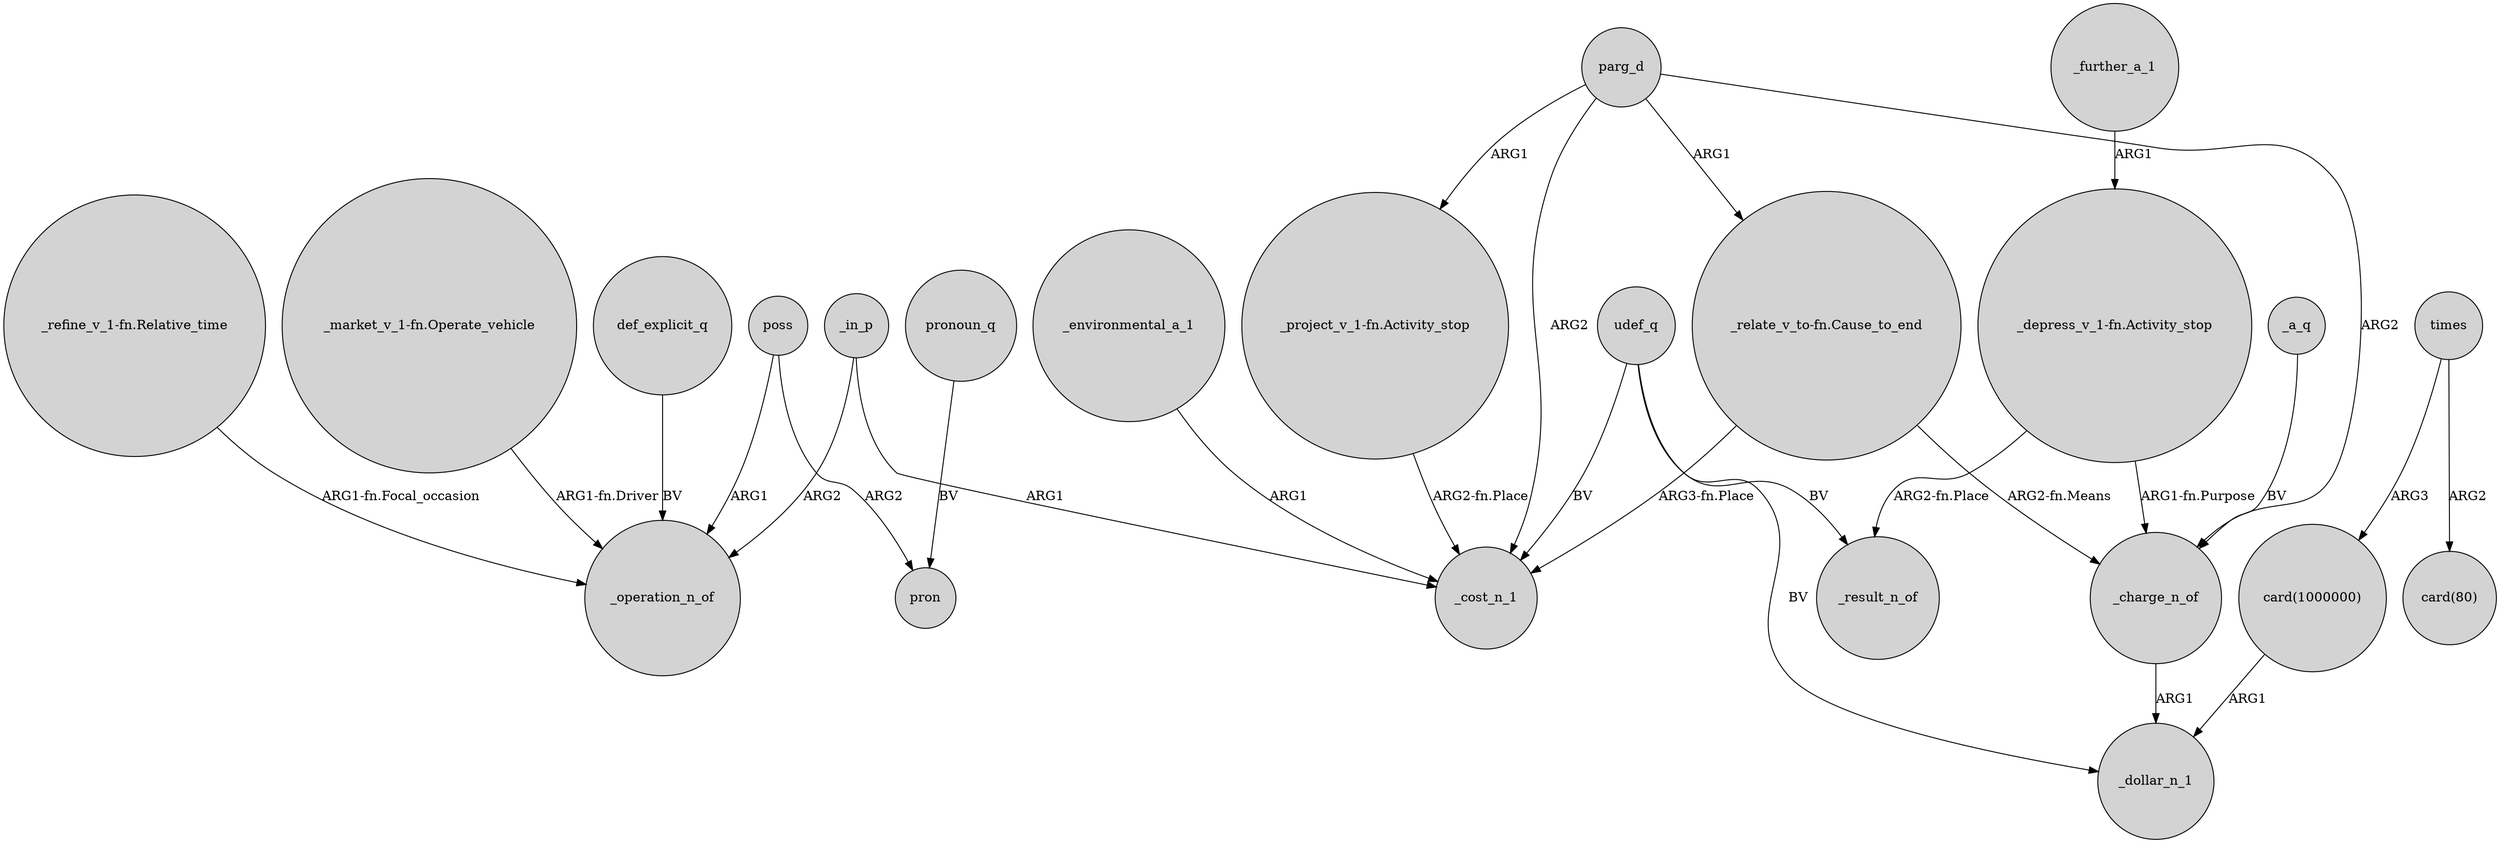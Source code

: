 digraph {
	node [shape=circle style=filled]
	_in_p -> _operation_n_of [label=ARG2]
	_charge_n_of -> _dollar_n_1 [label=ARG1]
	_further_a_1 -> "_depress_v_1-fn.Activity_stop" [label=ARG1]
	"_depress_v_1-fn.Activity_stop" -> _charge_n_of [label="ARG1-fn.Purpose"]
	poss -> _operation_n_of [label=ARG1]
	times -> "card(1000000)" [label=ARG3]
	"_refine_v_1-fn.Relative_time" -> _operation_n_of [label="ARG1-fn.Focal_occasion"]
	_a_q -> _charge_n_of [label=BV]
	parg_d -> _cost_n_1 [label=ARG2]
	_in_p -> _cost_n_1 [label=ARG1]
	"_market_v_1-fn.Operate_vehicle" -> _operation_n_of [label="ARG1-fn.Driver"]
	pronoun_q -> pron [label=BV]
	poss -> pron [label=ARG2]
	parg_d -> "_relate_v_to-fn.Cause_to_end" [label=ARG1]
	_environmental_a_1 -> _cost_n_1 [label=ARG1]
	udef_q -> _dollar_n_1 [label=BV]
	"card(1000000)" -> _dollar_n_1 [label=ARG1]
	"_relate_v_to-fn.Cause_to_end" -> _cost_n_1 [label="ARG3-fn.Place"]
	"_project_v_1-fn.Activity_stop" -> _cost_n_1 [label="ARG2-fn.Place"]
	def_explicit_q -> _operation_n_of [label=BV]
	parg_d -> _charge_n_of [label=ARG2]
	udef_q -> _result_n_of [label=BV]
	"_depress_v_1-fn.Activity_stop" -> _result_n_of [label="ARG2-fn.Place"]
	"_relate_v_to-fn.Cause_to_end" -> _charge_n_of [label="ARG2-fn.Means"]
	parg_d -> "_project_v_1-fn.Activity_stop" [label=ARG1]
	times -> "card(80)" [label=ARG2]
	udef_q -> _cost_n_1 [label=BV]
}
